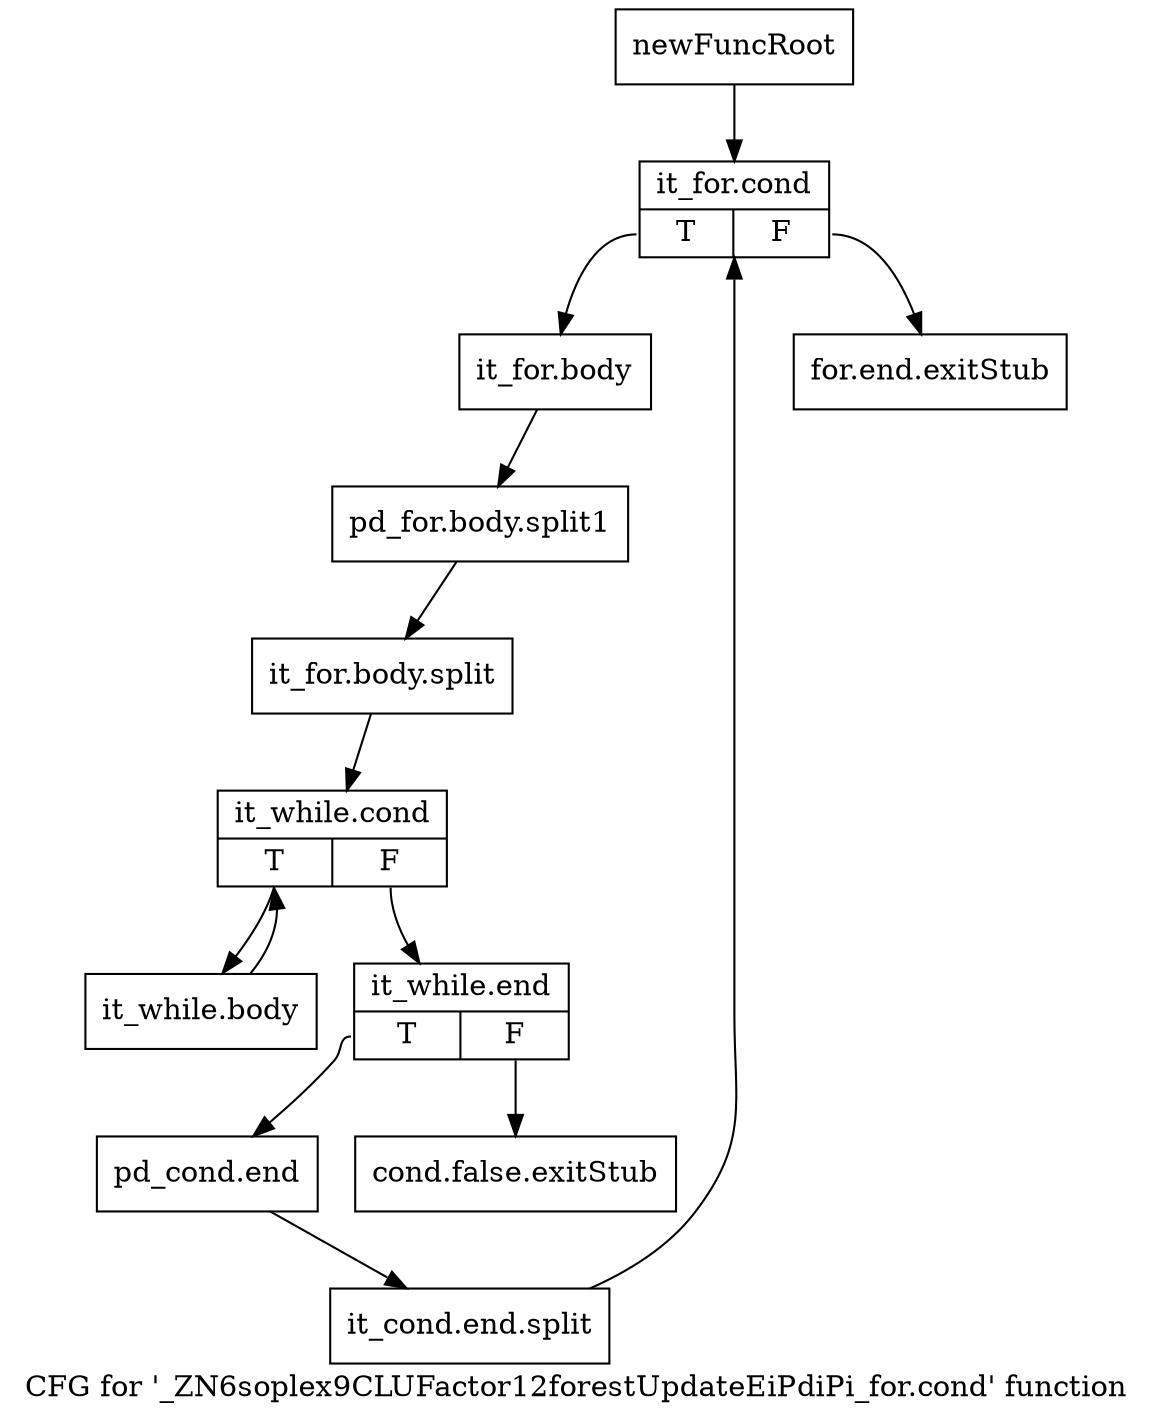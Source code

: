 digraph "CFG for '_ZN6soplex9CLUFactor12forestUpdateEiPdiPi_for.cond' function" {
	label="CFG for '_ZN6soplex9CLUFactor12forestUpdateEiPdiPi_for.cond' function";

	Node0x2cdc740 [shape=record,label="{newFuncRoot}"];
	Node0x2cdc740 -> Node0x2cdc830;
	Node0x2cdc790 [shape=record,label="{for.end.exitStub}"];
	Node0x2cdc7e0 [shape=record,label="{cond.false.exitStub}"];
	Node0x2cdc830 [shape=record,label="{it_for.cond|{<s0>T|<s1>F}}"];
	Node0x2cdc830:s0 -> Node0x2cdc880;
	Node0x2cdc830:s1 -> Node0x2cdc790;
	Node0x2cdc880 [shape=record,label="{it_for.body}"];
	Node0x2cdc880 -> Node0x332e2b0;
	Node0x332e2b0 [shape=record,label="{pd_for.body.split1}"];
	Node0x332e2b0 -> Node0x332e300;
	Node0x332e300 [shape=record,label="{it_for.body.split}"];
	Node0x332e300 -> Node0x2cdc8d0;
	Node0x2cdc8d0 [shape=record,label="{it_while.cond|{<s0>T|<s1>F}}"];
	Node0x2cdc8d0:s0 -> Node0x2cdc9c0;
	Node0x2cdc8d0:s1 -> Node0x2cdc920;
	Node0x2cdc920 [shape=record,label="{it_while.end|{<s0>T|<s1>F}}"];
	Node0x2cdc920:s0 -> Node0x2cdc970;
	Node0x2cdc920:s1 -> Node0x2cdc7e0;
	Node0x2cdc970 [shape=record,label="{pd_cond.end}"];
	Node0x2cdc970 -> Node0x33cb850;
	Node0x33cb850 [shape=record,label="{it_cond.end.split}"];
	Node0x33cb850 -> Node0x2cdc830;
	Node0x2cdc9c0 [shape=record,label="{it_while.body}"];
	Node0x2cdc9c0 -> Node0x2cdc8d0;
}
